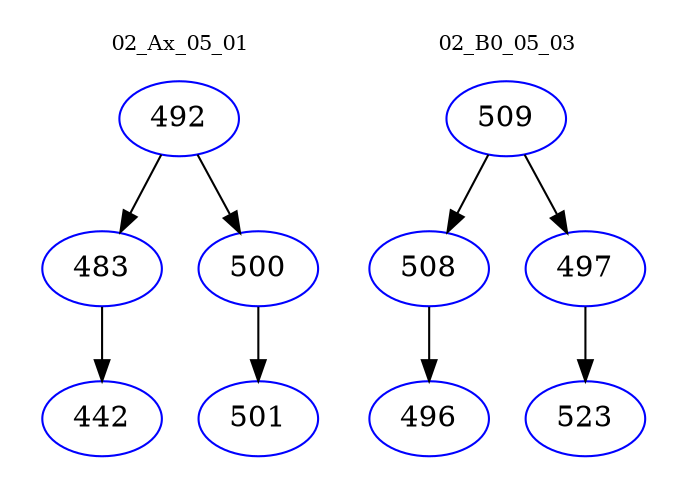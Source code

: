 digraph{
subgraph cluster_0 {
color = white
label = "02_Ax_05_01";
fontsize=10;
T0_492 [label="492", color="blue"]
T0_492 -> T0_483 [color="black"]
T0_483 [label="483", color="blue"]
T0_483 -> T0_442 [color="black"]
T0_442 [label="442", color="blue"]
T0_492 -> T0_500 [color="black"]
T0_500 [label="500", color="blue"]
T0_500 -> T0_501 [color="black"]
T0_501 [label="501", color="blue"]
}
subgraph cluster_1 {
color = white
label = "02_B0_05_03";
fontsize=10;
T1_509 [label="509", color="blue"]
T1_509 -> T1_508 [color="black"]
T1_508 [label="508", color="blue"]
T1_508 -> T1_496 [color="black"]
T1_496 [label="496", color="blue"]
T1_509 -> T1_497 [color="black"]
T1_497 [label="497", color="blue"]
T1_497 -> T1_523 [color="black"]
T1_523 [label="523", color="blue"]
}
}
